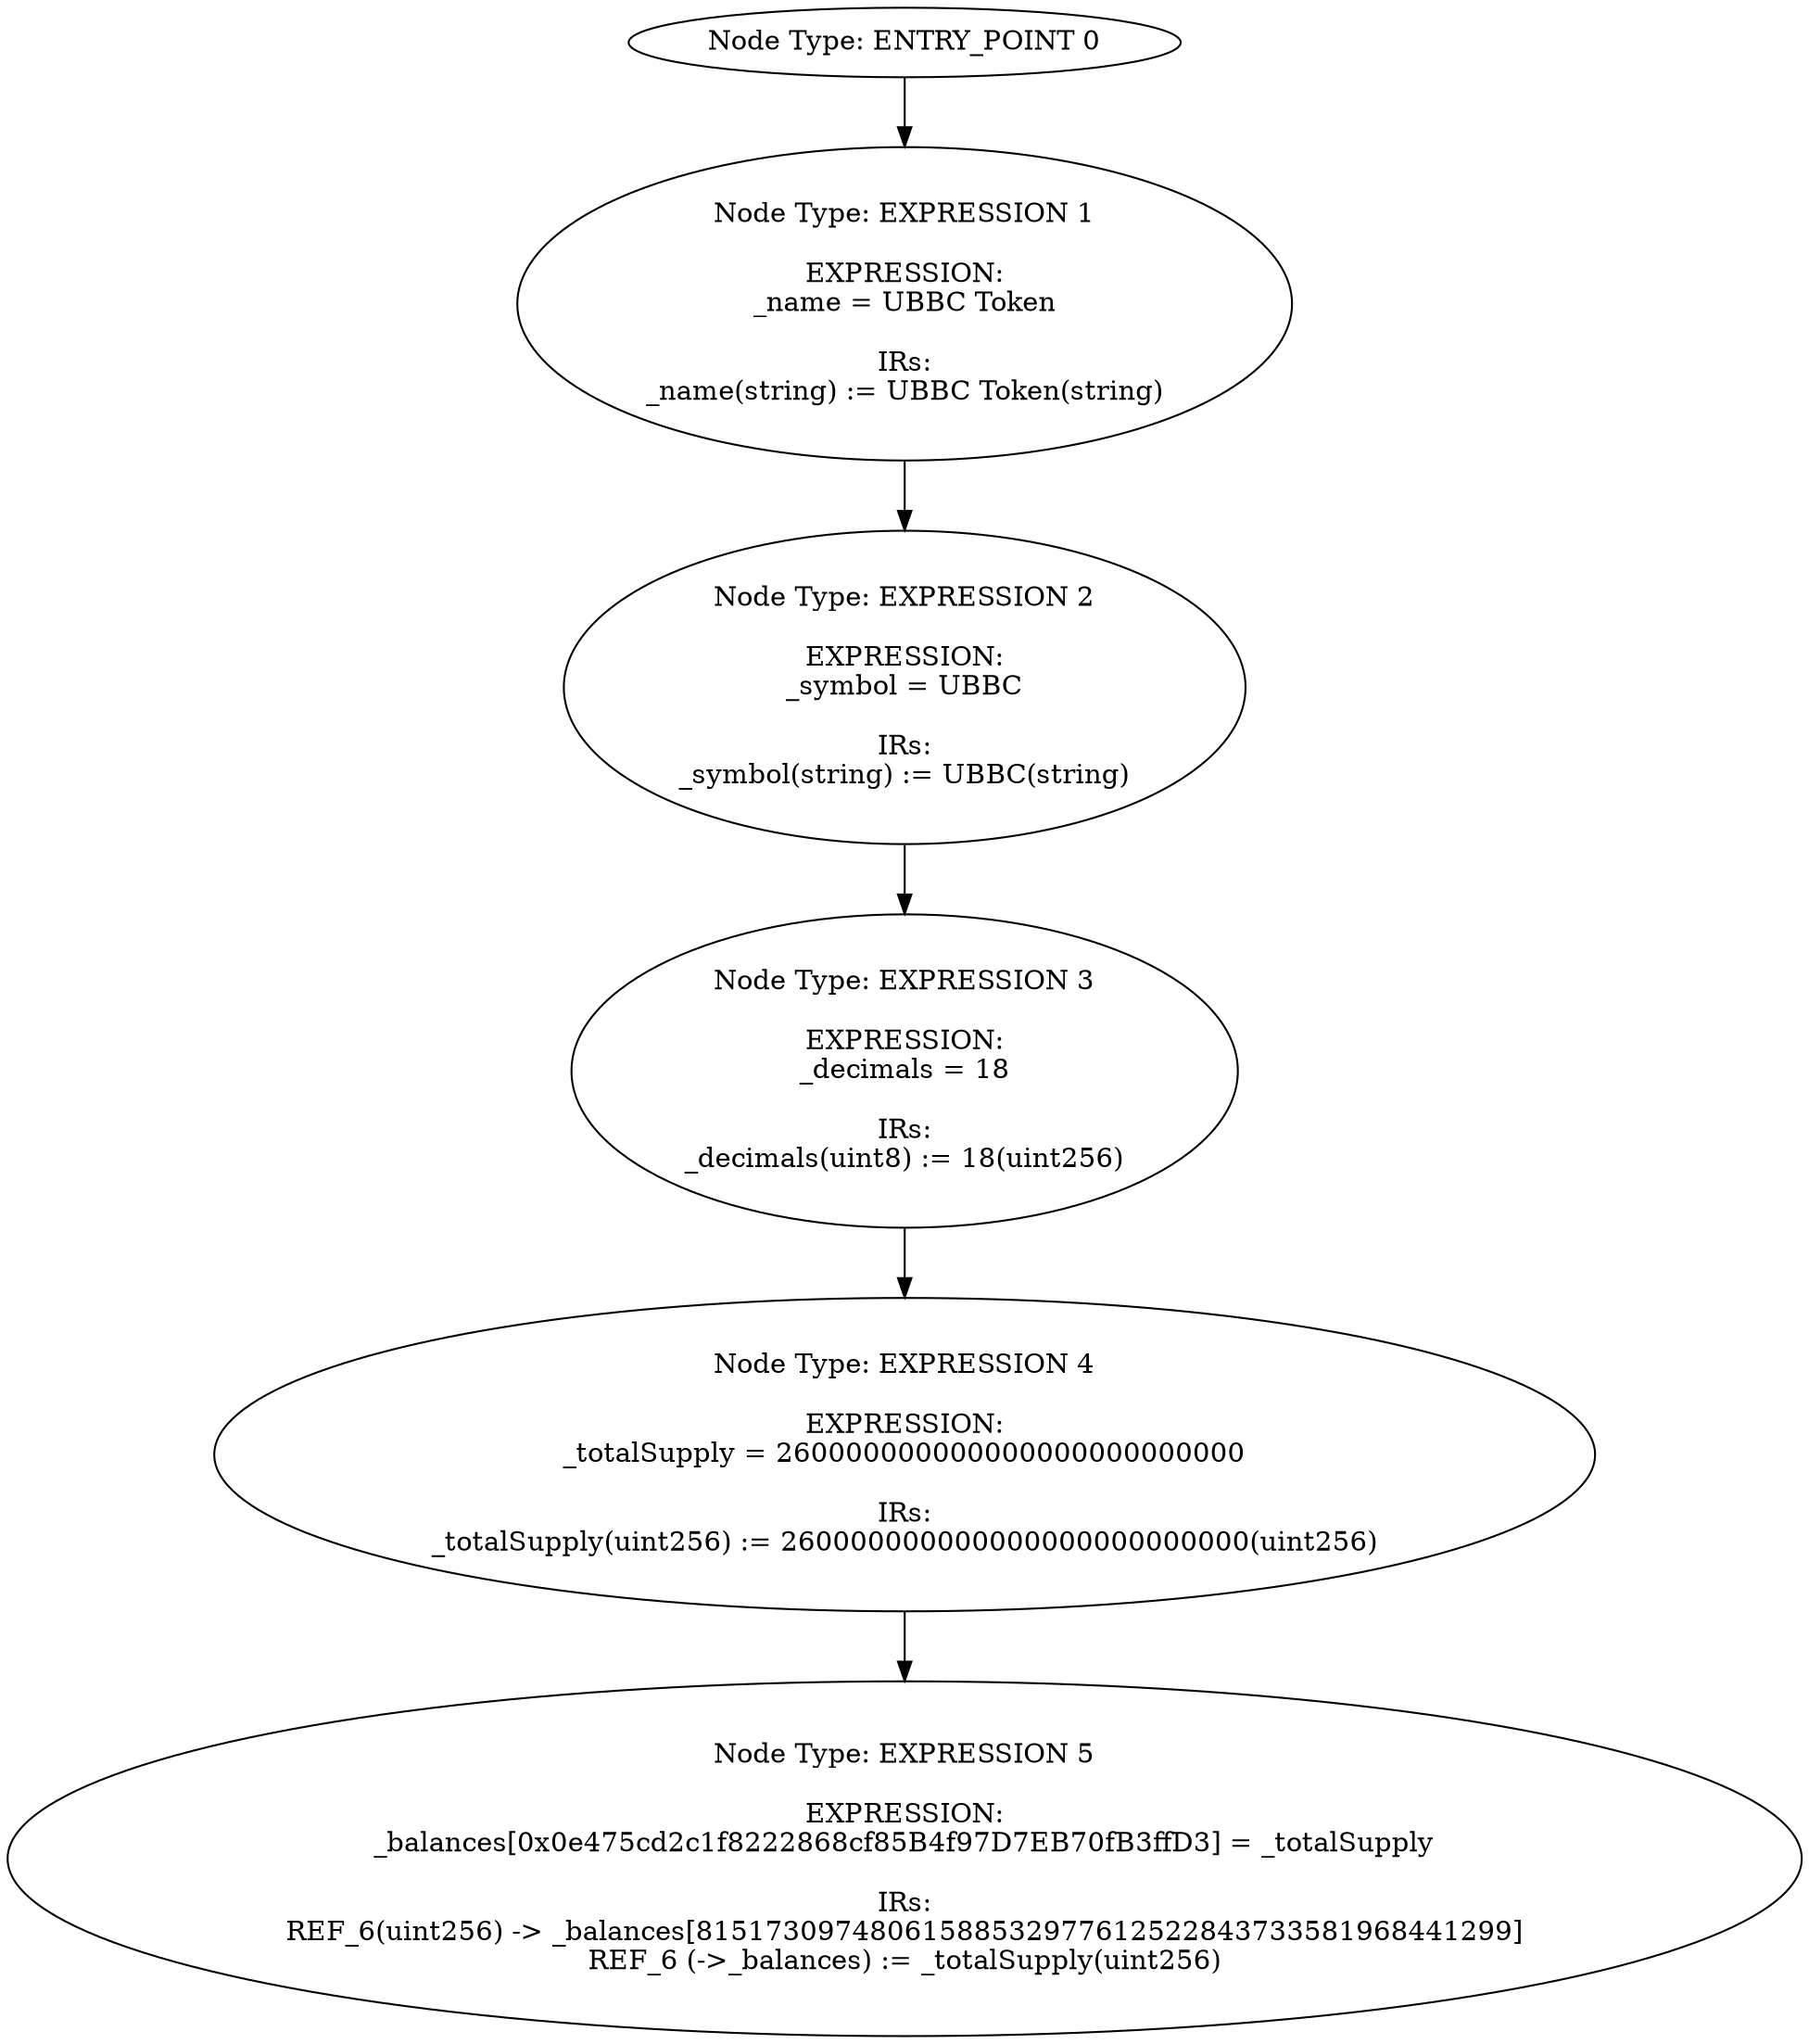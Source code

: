 digraph{
0[label="Node Type: ENTRY_POINT 0
"];
0->1;
1[label="Node Type: EXPRESSION 1

EXPRESSION:
_name = UBBC Token

IRs:
_name(string) := UBBC Token(string)"];
1->2;
2[label="Node Type: EXPRESSION 2

EXPRESSION:
_symbol = UBBC

IRs:
_symbol(string) := UBBC(string)"];
2->3;
3[label="Node Type: EXPRESSION 3

EXPRESSION:
_decimals = 18

IRs:
_decimals(uint8) := 18(uint256)"];
3->4;
4[label="Node Type: EXPRESSION 4

EXPRESSION:
_totalSupply = 260000000000000000000000000

IRs:
_totalSupply(uint256) := 260000000000000000000000000(uint256)"];
4->5;
5[label="Node Type: EXPRESSION 5

EXPRESSION:
_balances[0x0e475cd2c1f8222868cf85B4f97D7EB70fB3ffD3] = _totalSupply

IRs:
REF_6(uint256) -> _balances[81517309748061588532977612522843733581968441299]
REF_6 (->_balances) := _totalSupply(uint256)"];
}
